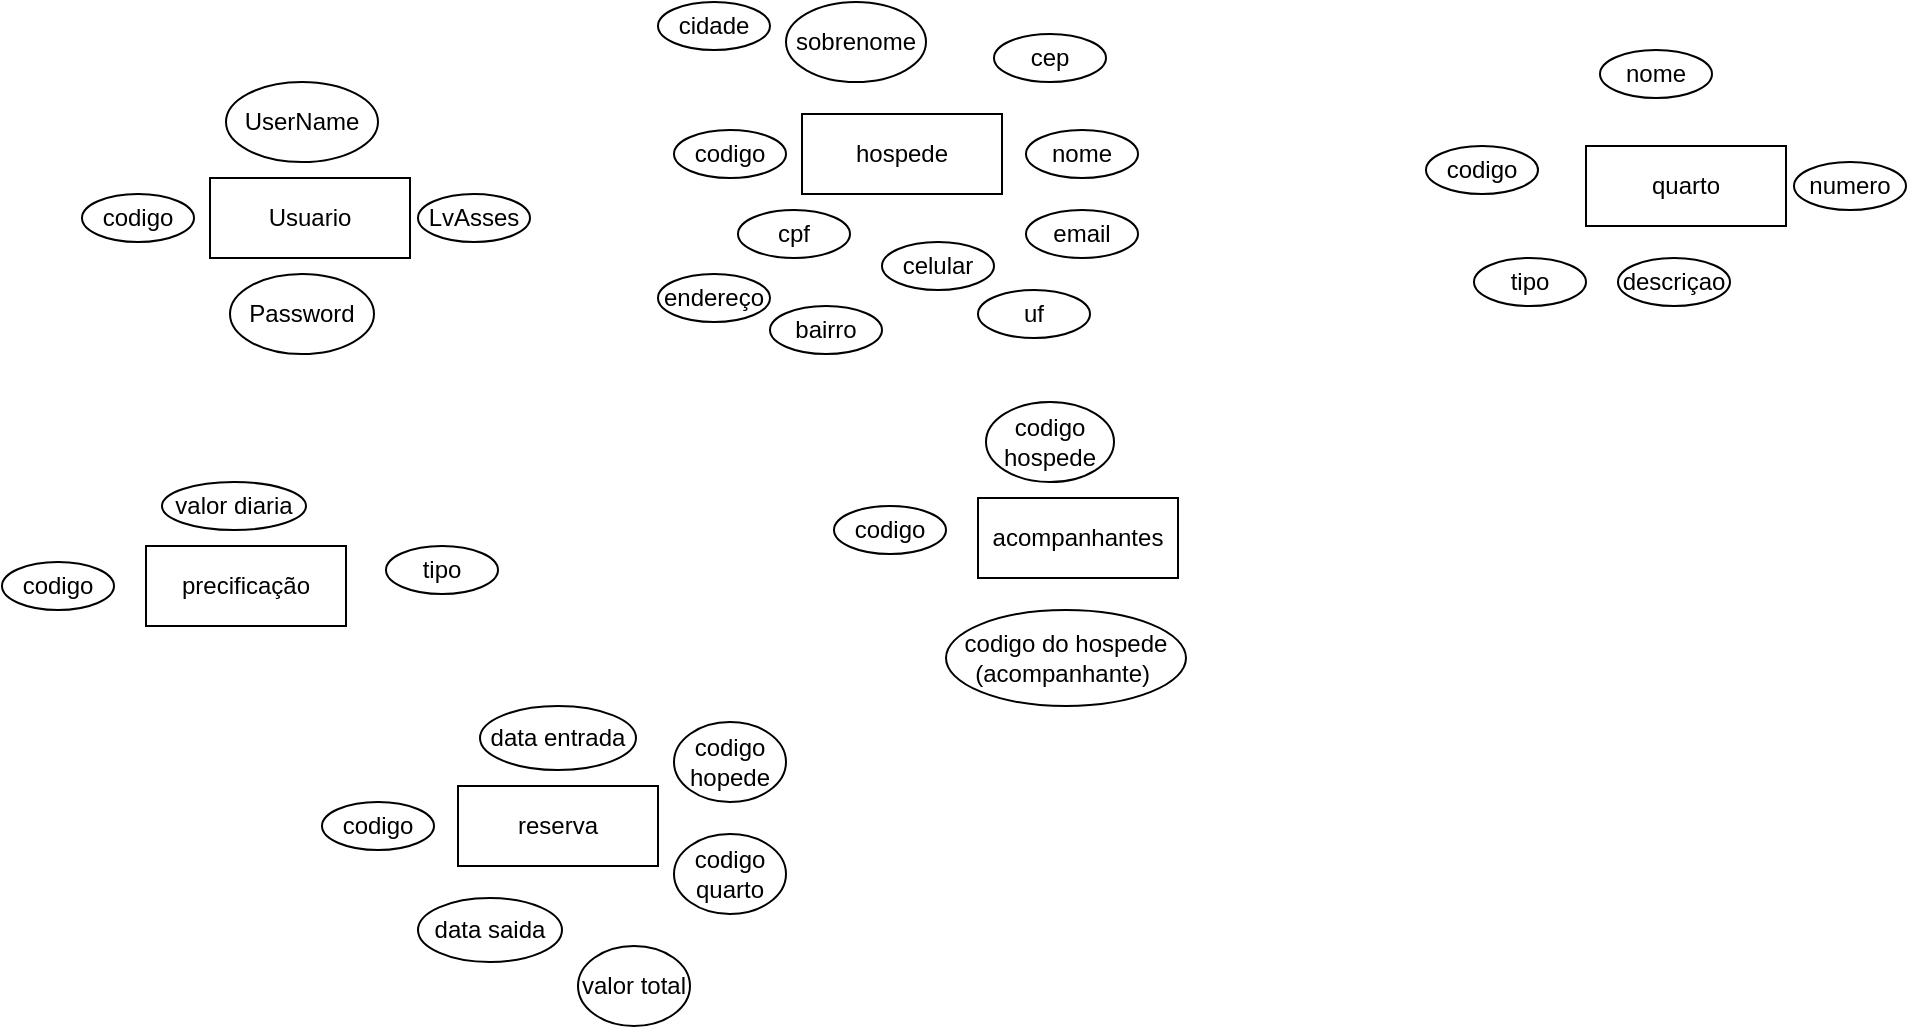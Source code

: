 <mxfile version="26.0.8">
  <diagram name="Página-1" id="wkwMZMTxy4xbMyuyJt76">
    <mxGraphModel dx="1259" dy="662" grid="1" gridSize="8" guides="1" tooltips="1" connect="1" arrows="1" fold="1" page="1" pageScale="1" pageWidth="1654" pageHeight="1169" math="0" shadow="0">
      <root>
        <mxCell id="0" />
        <mxCell id="1" parent="0" />
        <mxCell id="MKk7beEa5KVWcvYZorYV-1" value="Usuario" style="whiteSpace=wrap;html=1;align=center;" parent="1" vertex="1">
          <mxGeometry x="104" y="128" width="100" height="40" as="geometry" />
        </mxCell>
        <mxCell id="MKk7beEa5KVWcvYZorYV-2" value="codigo" style="ellipse;whiteSpace=wrap;html=1;align=center;" parent="1" vertex="1">
          <mxGeometry x="40" y="136" width="56" height="24" as="geometry" />
        </mxCell>
        <mxCell id="MKk7beEa5KVWcvYZorYV-3" value="UserName" style="ellipse;whiteSpace=wrap;html=1;align=center;" parent="1" vertex="1">
          <mxGeometry x="112" y="80" width="76" height="40" as="geometry" />
        </mxCell>
        <mxCell id="MKk7beEa5KVWcvYZorYV-4" value="Password" style="ellipse;whiteSpace=wrap;html=1;align=center;" parent="1" vertex="1">
          <mxGeometry x="114" y="176" width="72" height="40" as="geometry" />
        </mxCell>
        <mxCell id="MKk7beEa5KVWcvYZorYV-5" value="LvAsses" style="ellipse;whiteSpace=wrap;html=1;align=center;" parent="1" vertex="1">
          <mxGeometry x="208" y="136" width="56" height="24" as="geometry" />
        </mxCell>
        <mxCell id="MKk7beEa5KVWcvYZorYV-6" value="hospede" style="whiteSpace=wrap;html=1;align=center;" parent="1" vertex="1">
          <mxGeometry x="400" y="96" width="100" height="40" as="geometry" />
        </mxCell>
        <mxCell id="MKk7beEa5KVWcvYZorYV-7" value="codigo" style="ellipse;whiteSpace=wrap;html=1;align=center;" parent="1" vertex="1">
          <mxGeometry x="336" y="104" width="56" height="24" as="geometry" />
        </mxCell>
        <mxCell id="MKk7beEa5KVWcvYZorYV-8" value="sobrenome" style="ellipse;whiteSpace=wrap;html=1;align=center;" parent="1" vertex="1">
          <mxGeometry x="392" y="40" width="70" height="40" as="geometry" />
        </mxCell>
        <mxCell id="MKk7beEa5KVWcvYZorYV-9" value="nome" style="ellipse;whiteSpace=wrap;html=1;align=center;" parent="1" vertex="1">
          <mxGeometry x="512" y="104" width="56" height="24" as="geometry" />
        </mxCell>
        <mxCell id="MKk7beEa5KVWcvYZorYV-10" value="cpf" style="ellipse;whiteSpace=wrap;html=1;align=center;" parent="1" vertex="1">
          <mxGeometry x="368" y="144" width="56" height="24" as="geometry" />
        </mxCell>
        <mxCell id="MKk7beEa5KVWcvYZorYV-11" value="celular" style="ellipse;whiteSpace=wrap;html=1;align=center;" parent="1" vertex="1">
          <mxGeometry x="440" y="160" width="56" height="24" as="geometry" />
        </mxCell>
        <mxCell id="MKk7beEa5KVWcvYZorYV-12" value="email" style="ellipse;whiteSpace=wrap;html=1;align=center;" parent="1" vertex="1">
          <mxGeometry x="512" y="144" width="56" height="24" as="geometry" />
        </mxCell>
        <mxCell id="YKHne9TACWLXyV4MfOwQ-1" value="endereço" style="ellipse;whiteSpace=wrap;html=1;align=center;" vertex="1" parent="1">
          <mxGeometry x="328" y="176" width="56" height="24" as="geometry" />
        </mxCell>
        <mxCell id="YKHne9TACWLXyV4MfOwQ-2" value="cep" style="ellipse;whiteSpace=wrap;html=1;align=center;" vertex="1" parent="1">
          <mxGeometry x="496" y="56" width="56" height="24" as="geometry" />
        </mxCell>
        <mxCell id="YKHne9TACWLXyV4MfOwQ-3" value="bairro" style="ellipse;whiteSpace=wrap;html=1;align=center;" vertex="1" parent="1">
          <mxGeometry x="384" y="192" width="56" height="24" as="geometry" />
        </mxCell>
        <mxCell id="YKHne9TACWLXyV4MfOwQ-6" value="cidade" style="ellipse;whiteSpace=wrap;html=1;align=center;" vertex="1" parent="1">
          <mxGeometry x="328" y="40" width="56" height="24" as="geometry" />
        </mxCell>
        <mxCell id="YKHne9TACWLXyV4MfOwQ-7" value="uf" style="ellipse;whiteSpace=wrap;html=1;align=center;" vertex="1" parent="1">
          <mxGeometry x="488" y="184" width="56" height="24" as="geometry" />
        </mxCell>
        <mxCell id="YKHne9TACWLXyV4MfOwQ-9" value="quarto" style="whiteSpace=wrap;html=1;align=center;" vertex="1" parent="1">
          <mxGeometry x="792" y="112" width="100" height="40" as="geometry" />
        </mxCell>
        <mxCell id="YKHne9TACWLXyV4MfOwQ-10" value="descriçao" style="ellipse;whiteSpace=wrap;html=1;align=center;" vertex="1" parent="1">
          <mxGeometry x="808" y="168" width="56" height="24" as="geometry" />
        </mxCell>
        <mxCell id="YKHne9TACWLXyV4MfOwQ-11" value="tipo" style="ellipse;whiteSpace=wrap;html=1;align=center;" vertex="1" parent="1">
          <mxGeometry x="736" y="168" width="56" height="24" as="geometry" />
        </mxCell>
        <mxCell id="YKHne9TACWLXyV4MfOwQ-12" value="nome" style="ellipse;whiteSpace=wrap;html=1;align=center;" vertex="1" parent="1">
          <mxGeometry x="799" y="64" width="56" height="24" as="geometry" />
        </mxCell>
        <mxCell id="YKHne9TACWLXyV4MfOwQ-13" value="codigo" style="ellipse;whiteSpace=wrap;html=1;align=center;" vertex="1" parent="1">
          <mxGeometry x="712" y="112" width="56" height="24" as="geometry" />
        </mxCell>
        <mxCell id="YKHne9TACWLXyV4MfOwQ-14" value="numero" style="ellipse;whiteSpace=wrap;html=1;align=center;" vertex="1" parent="1">
          <mxGeometry x="896" y="120" width="56" height="24" as="geometry" />
        </mxCell>
        <mxCell id="YKHne9TACWLXyV4MfOwQ-15" style="edgeStyle=orthogonalEdgeStyle;rounded=0;orthogonalLoop=1;jettySize=auto;html=1;exitX=0.5;exitY=1;exitDx=0;exitDy=0;" edge="1" parent="1" source="YKHne9TACWLXyV4MfOwQ-6" target="YKHne9TACWLXyV4MfOwQ-6">
          <mxGeometry relative="1" as="geometry" />
        </mxCell>
        <mxCell id="YKHne9TACWLXyV4MfOwQ-17" value="precificação" style="whiteSpace=wrap;html=1;align=center;" vertex="1" parent="1">
          <mxGeometry x="72" y="312" width="100" height="40" as="geometry" />
        </mxCell>
        <mxCell id="YKHne9TACWLXyV4MfOwQ-18" value="codigo" style="ellipse;whiteSpace=wrap;html=1;align=center;" vertex="1" parent="1">
          <mxGeometry y="320" width="56" height="24" as="geometry" />
        </mxCell>
        <mxCell id="YKHne9TACWLXyV4MfOwQ-19" value="valor diaria&lt;span style=&quot;color: rgba(0, 0, 0, 0); font-family: monospace; font-size: 0px; text-align: start; text-wrap-mode: nowrap;&quot;&gt;%3CmxGraphModel%3E%3Croot%3E%3CmxCell%20id%3D%220%22%2F%3E%3CmxCell%20id%3D%221%22%20parent%3D%220%22%2F%3E%3CmxCell%20id%3D%222%22%20value%3D%22codigo%22%20style%3D%22ellipse%3BwhiteSpace%3Dwrap%3Bhtml%3D1%3Balign%3Dcenter%3B%22%20vertex%3D%221%22%20parent%3D%221%22%3E%3CmxGeometry%20x%3D%2240%22%20y%3D%22136%22%20width%3D%2256%22%20height%3D%2224%22%20as%3D%22geometry%22%2F%3E%3C%2FmxCell%3E%3C%2Froot%3E%3C%2FmxGraphModel%3E&lt;/span&gt;" style="ellipse;whiteSpace=wrap;html=1;align=center;" vertex="1" parent="1">
          <mxGeometry x="80" y="280" width="72" height="24" as="geometry" />
        </mxCell>
        <mxCell id="YKHne9TACWLXyV4MfOwQ-20" value="codigo" style="ellipse;whiteSpace=wrap;html=1;align=center;" vertex="1" parent="1">
          <mxGeometry x="160" y="440" width="56" height="24" as="geometry" />
        </mxCell>
        <mxCell id="YKHne9TACWLXyV4MfOwQ-21" value="reserva" style="whiteSpace=wrap;html=1;align=center;" vertex="1" parent="1">
          <mxGeometry x="228" y="432" width="100" height="40" as="geometry" />
        </mxCell>
        <mxCell id="YKHne9TACWLXyV4MfOwQ-22" value="tipo" style="ellipse;whiteSpace=wrap;html=1;align=center;" vertex="1" parent="1">
          <mxGeometry x="192" y="312" width="56" height="24" as="geometry" />
        </mxCell>
        <mxCell id="YKHne9TACWLXyV4MfOwQ-23" value="data entrada" style="ellipse;whiteSpace=wrap;html=1;align=center;" vertex="1" parent="1">
          <mxGeometry x="239" y="392" width="78" height="32" as="geometry" />
        </mxCell>
        <mxCell id="YKHne9TACWLXyV4MfOwQ-24" value="data saida" style="ellipse;whiteSpace=wrap;html=1;align=center;" vertex="1" parent="1">
          <mxGeometry x="208" y="488" width="72" height="32" as="geometry" />
        </mxCell>
        <mxCell id="YKHne9TACWLXyV4MfOwQ-25" value="codigo quarto" style="ellipse;whiteSpace=wrap;html=1;align=center;" vertex="1" parent="1">
          <mxGeometry x="336" y="456" width="56" height="40" as="geometry" />
        </mxCell>
        <mxCell id="YKHne9TACWLXyV4MfOwQ-26" value="codigo hopede" style="ellipse;whiteSpace=wrap;html=1;align=center;" vertex="1" parent="1">
          <mxGeometry x="336" y="400" width="56" height="40" as="geometry" />
        </mxCell>
        <mxCell id="YKHne9TACWLXyV4MfOwQ-32" value="acompanhantes" style="whiteSpace=wrap;html=1;align=center;" vertex="1" parent="1">
          <mxGeometry x="488" y="288" width="100" height="40" as="geometry" />
        </mxCell>
        <mxCell id="YKHne9TACWLXyV4MfOwQ-33" value="codigo" style="ellipse;whiteSpace=wrap;html=1;align=center;" vertex="1" parent="1">
          <mxGeometry x="416" y="292" width="56" height="24" as="geometry" />
        </mxCell>
        <mxCell id="YKHne9TACWLXyV4MfOwQ-34" value="codigo hospede" style="ellipse;whiteSpace=wrap;html=1;align=center;" vertex="1" parent="1">
          <mxGeometry x="492" y="240" width="64" height="40" as="geometry" />
        </mxCell>
        <mxCell id="YKHne9TACWLXyV4MfOwQ-35" value="codigo do hospede&lt;div&gt;(acompanhante)&amp;nbsp;&lt;/div&gt;" style="ellipse;whiteSpace=wrap;html=1;align=center;" vertex="1" parent="1">
          <mxGeometry x="472" y="344" width="120" height="48" as="geometry" />
        </mxCell>
        <mxCell id="YKHne9TACWLXyV4MfOwQ-37" value="valor total" style="ellipse;whiteSpace=wrap;html=1;align=center;" vertex="1" parent="1">
          <mxGeometry x="288" y="512" width="56" height="40" as="geometry" />
        </mxCell>
      </root>
    </mxGraphModel>
  </diagram>
</mxfile>
